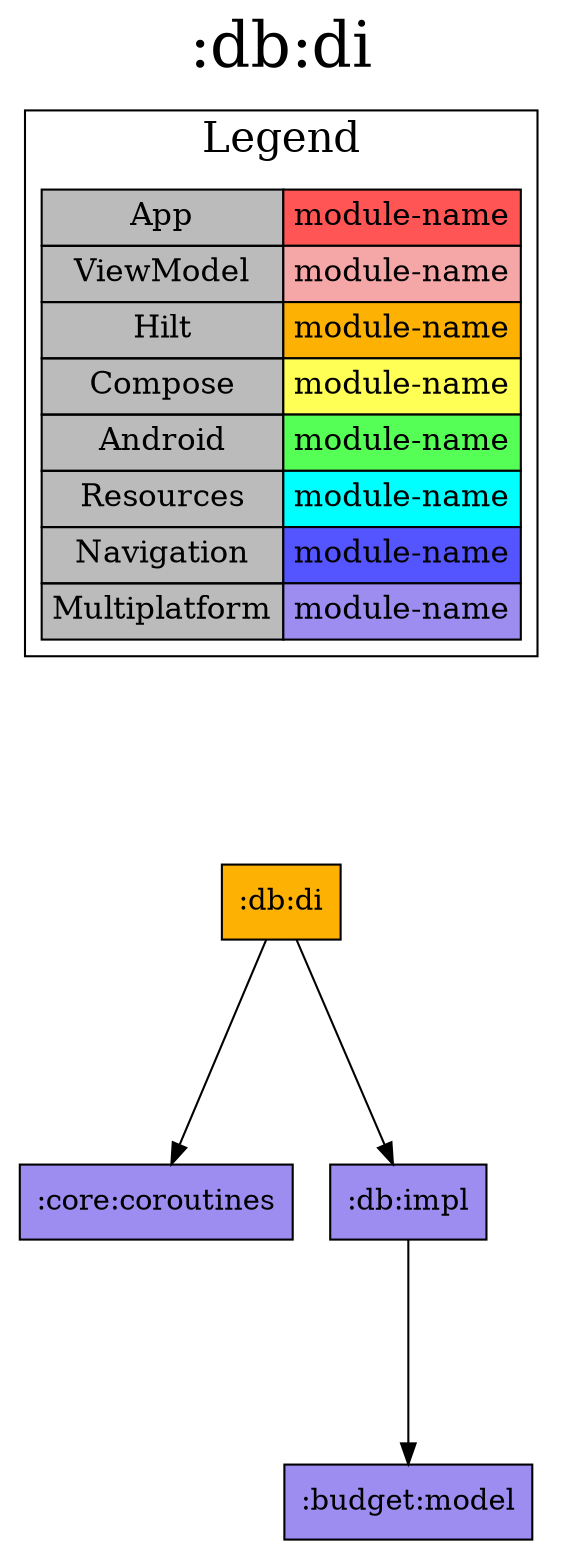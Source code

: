 digraph {
edge ["dir"="forward"]
graph ["dpi"="100","label"=":db:di","labelloc"="t","fontsize"="30","ranksep"="1.5","rankdir"="TB"]
node ["style"="filled"]
":db:di" ["shape"="box","fillcolor"="#FCB103"]
":core:coroutines" ["fillcolor"="#9D8DF1","shape"="box"]
":db:impl" ["fillcolor"="#9D8DF1","shape"="box"]
":budget:model" ["fillcolor"="#9D8DF1","shape"="box"]
{
edge ["dir"="none"]
graph ["rank"="same"]
":db:di"
}
":db:di" -> ":core:coroutines"
":db:di" -> ":db:impl"
":db:impl" -> ":budget:model"
subgraph "cluster_legend" {
edge ["dir"="none"]
graph ["label"="Legend","fontsize"="20"]
"Legend" ["style"="filled","fillcolor"="#bbbbbb","shape"="none","margin"="0","fontsize"="15","label"=<
<TABLE BORDER="0" CELLBORDER="1" CELLSPACING="0" CELLPADDING="4">
<TR><TD>App</TD><TD BGCOLOR="#FF5555">module-name</TD></TR>
<TR><TD>ViewModel</TD><TD BGCOLOR="#F5A6A6">module-name</TD></TR>
<TR><TD>Hilt</TD><TD BGCOLOR="#FCB103">module-name</TD></TR>
<TR><TD>Compose</TD><TD BGCOLOR="#FFFF55">module-name</TD></TR>
<TR><TD>Android</TD><TD BGCOLOR="#55FF55">module-name</TD></TR>
<TR><TD>Resources</TD><TD BGCOLOR="#00FFFF">module-name</TD></TR>
<TR><TD>Navigation</TD><TD BGCOLOR="#5555FF">module-name</TD></TR>
<TR><TD>Multiplatform</TD><TD BGCOLOR="#9D8DF1">module-name</TD></TR>
</TABLE>
>]
} -> ":db:di" ["style"="invis"]
}